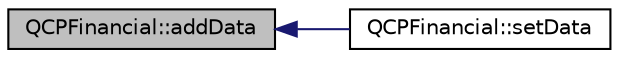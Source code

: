 digraph "QCPFinancial::addData"
{
  edge [fontname="Helvetica",fontsize="10",labelfontname="Helvetica",labelfontsize="10"];
  node [fontname="Helvetica",fontsize="10",shape=record];
  rankdir="LR";
  Node7 [label="QCPFinancial::addData",height=0.2,width=0.4,color="black", fillcolor="grey75", style="filled", fontcolor="black"];
  Node7 -> Node8 [dir="back",color="midnightblue",fontsize="10",style="solid",fontname="Helvetica"];
  Node8 [label="QCPFinancial::setData",height=0.2,width=0.4,color="black", fillcolor="white", style="filled",URL="$class_q_c_p_financial.html#a12992e669ed19d7bb48dbe601570cc05"];
}
